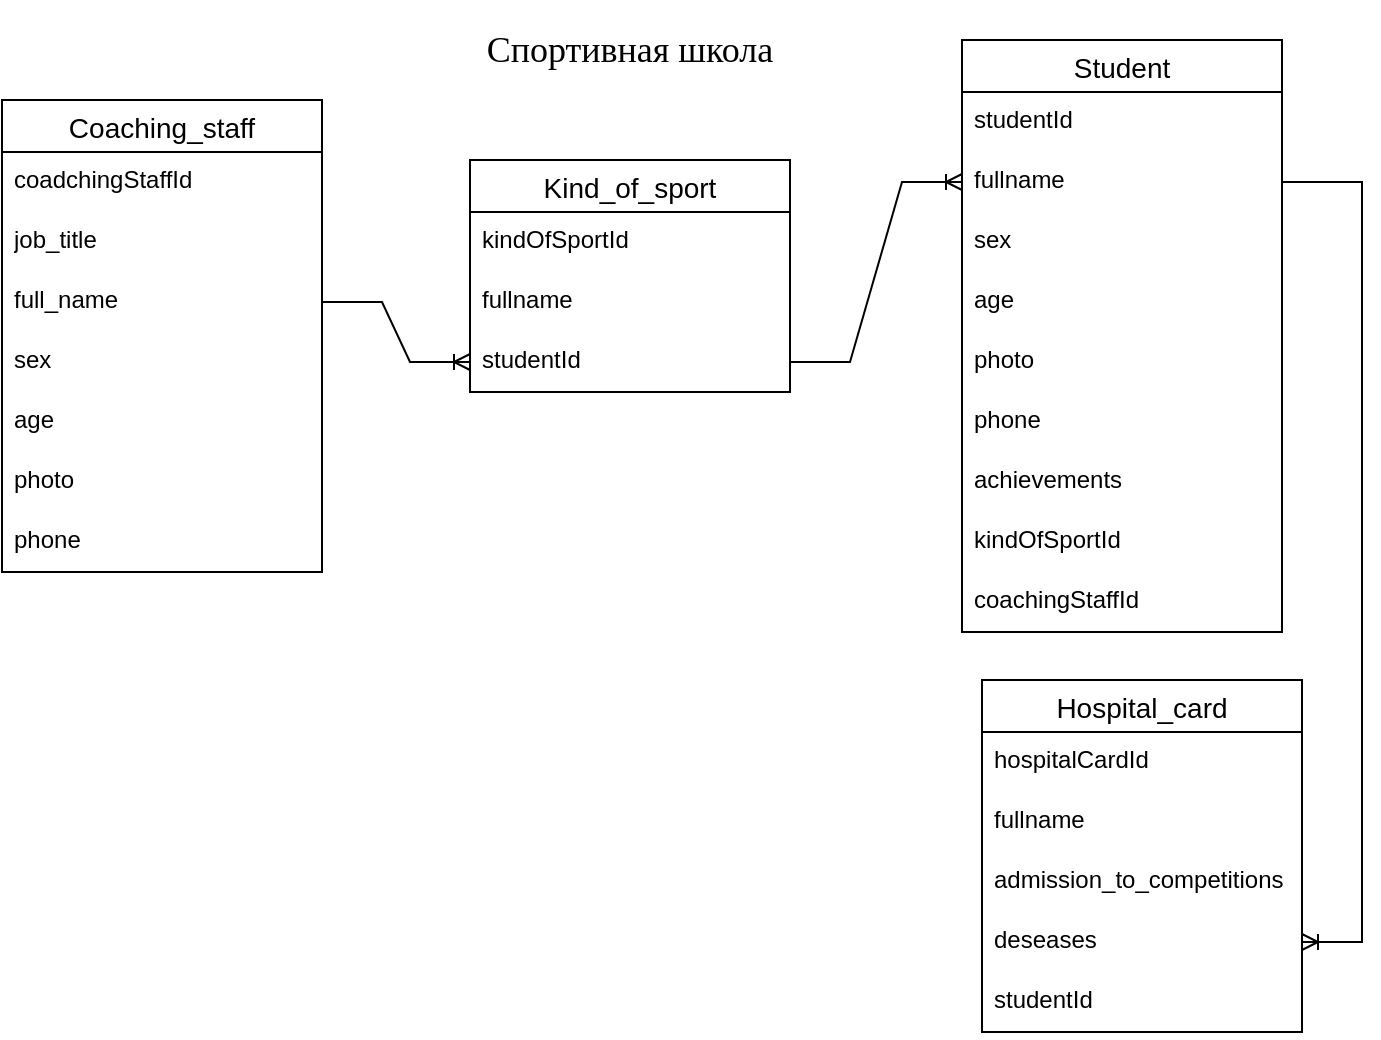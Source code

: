 <mxfile version="24.0.7" type="device">
  <diagram name="Страница — 1" id="RONfPKo2etQ-h2TkjfU2">
    <mxGraphModel dx="1050" dy="522" grid="1" gridSize="10" guides="1" tooltips="1" connect="1" arrows="1" fold="1" page="1" pageScale="1" pageWidth="827" pageHeight="1169" math="0" shadow="0">
      <root>
        <mxCell id="0" />
        <mxCell id="1" parent="0" />
        <mxCell id="uF4FYkdPCsIlWPDV4XDh-1" value="&lt;font face=&quot;Times New Roman&quot; style=&quot;font-size: 18px;&quot;&gt;Спортивная школа&lt;/font&gt;" style="text;html=1;align=center;verticalAlign=middle;whiteSpace=wrap;rounded=0;" parent="1" vertex="1">
          <mxGeometry x="276" width="276" height="50" as="geometry" />
        </mxCell>
        <mxCell id="uF4FYkdPCsIlWPDV4XDh-29" value="Coaching_staff" style="swimlane;fontStyle=0;childLayout=stackLayout;horizontal=1;startSize=26;horizontalStack=0;resizeParent=1;resizeParentMax=0;resizeLast=0;collapsible=1;marginBottom=0;align=center;fontSize=14;" parent="1" vertex="1">
          <mxGeometry x="100" y="50" width="160" height="236" as="geometry" />
        </mxCell>
        <mxCell id="uF4FYkdPCsIlWPDV4XDh-30" value="coadchingStaffId" style="text;strokeColor=none;fillColor=none;spacingLeft=4;spacingRight=4;overflow=hidden;rotatable=0;points=[[0,0.5],[1,0.5]];portConstraint=eastwest;fontSize=12;whiteSpace=wrap;html=1;" parent="uF4FYkdPCsIlWPDV4XDh-29" vertex="1">
          <mxGeometry y="26" width="160" height="30" as="geometry" />
        </mxCell>
        <mxCell id="uF4FYkdPCsIlWPDV4XDh-31" value="job_title" style="text;strokeColor=none;fillColor=none;spacingLeft=4;spacingRight=4;overflow=hidden;rotatable=0;points=[[0,0.5],[1,0.5]];portConstraint=eastwest;fontSize=12;whiteSpace=wrap;html=1;" parent="uF4FYkdPCsIlWPDV4XDh-29" vertex="1">
          <mxGeometry y="56" width="160" height="30" as="geometry" />
        </mxCell>
        <mxCell id="uF4FYkdPCsIlWPDV4XDh-33" value="full_name" style="text;strokeColor=none;fillColor=none;spacingLeft=4;spacingRight=4;overflow=hidden;rotatable=0;points=[[0,0.5],[1,0.5]];portConstraint=eastwest;fontSize=12;whiteSpace=wrap;html=1;" parent="uF4FYkdPCsIlWPDV4XDh-29" vertex="1">
          <mxGeometry y="86" width="160" height="30" as="geometry" />
        </mxCell>
        <mxCell id="uF4FYkdPCsIlWPDV4XDh-54" value="sex" style="text;strokeColor=none;fillColor=none;spacingLeft=4;spacingRight=4;overflow=hidden;rotatable=0;points=[[0,0.5],[1,0.5]];portConstraint=eastwest;fontSize=12;whiteSpace=wrap;html=1;" parent="uF4FYkdPCsIlWPDV4XDh-29" vertex="1">
          <mxGeometry y="116" width="160" height="30" as="geometry" />
        </mxCell>
        <mxCell id="uF4FYkdPCsIlWPDV4XDh-35" value="age" style="text;strokeColor=none;fillColor=none;spacingLeft=4;spacingRight=4;overflow=hidden;rotatable=0;points=[[0,0.5],[1,0.5]];portConstraint=eastwest;fontSize=12;whiteSpace=wrap;html=1;" parent="uF4FYkdPCsIlWPDV4XDh-29" vertex="1">
          <mxGeometry y="146" width="160" height="30" as="geometry" />
        </mxCell>
        <mxCell id="uF4FYkdPCsIlWPDV4XDh-36" value="photo" style="text;strokeColor=none;fillColor=none;spacingLeft=4;spacingRight=4;overflow=hidden;rotatable=0;points=[[0,0.5],[1,0.5]];portConstraint=eastwest;fontSize=12;whiteSpace=wrap;html=1;" parent="uF4FYkdPCsIlWPDV4XDh-29" vertex="1">
          <mxGeometry y="176" width="160" height="30" as="geometry" />
        </mxCell>
        <mxCell id="uF4FYkdPCsIlWPDV4XDh-32" value="phone" style="text;strokeColor=none;fillColor=none;spacingLeft=4;spacingRight=4;overflow=hidden;rotatable=0;points=[[0,0.5],[1,0.5]];portConstraint=eastwest;fontSize=12;whiteSpace=wrap;html=1;" parent="uF4FYkdPCsIlWPDV4XDh-29" vertex="1">
          <mxGeometry y="206" width="160" height="30" as="geometry" />
        </mxCell>
        <mxCell id="uF4FYkdPCsIlWPDV4XDh-37" value="Kind_of_sport" style="swimlane;fontStyle=0;childLayout=stackLayout;horizontal=1;startSize=26;horizontalStack=0;resizeParent=1;resizeParentMax=0;resizeLast=0;collapsible=1;marginBottom=0;align=center;fontSize=14;" parent="1" vertex="1">
          <mxGeometry x="334" y="80" width="160" height="116" as="geometry" />
        </mxCell>
        <mxCell id="uF4FYkdPCsIlWPDV4XDh-38" value="kindOfSportId" style="text;strokeColor=none;fillColor=none;spacingLeft=4;spacingRight=4;overflow=hidden;rotatable=0;points=[[0,0.5],[1,0.5]];portConstraint=eastwest;fontSize=12;whiteSpace=wrap;html=1;" parent="uF4FYkdPCsIlWPDV4XDh-37" vertex="1">
          <mxGeometry y="26" width="160" height="30" as="geometry" />
        </mxCell>
        <mxCell id="pnaibtHeKO6MtqWd1UEo-3" value="fullname" style="text;strokeColor=none;fillColor=none;spacingLeft=4;spacingRight=4;overflow=hidden;rotatable=0;points=[[0,0.5],[1,0.5]];portConstraint=eastwest;fontSize=12;whiteSpace=wrap;html=1;" vertex="1" parent="uF4FYkdPCsIlWPDV4XDh-37">
          <mxGeometry y="56" width="160" height="30" as="geometry" />
        </mxCell>
        <mxCell id="uF4FYkdPCsIlWPDV4XDh-39" value="studentId" style="text;strokeColor=none;fillColor=none;spacingLeft=4;spacingRight=4;overflow=hidden;rotatable=0;points=[[0,0.5],[1,0.5]];portConstraint=eastwest;fontSize=12;whiteSpace=wrap;html=1;" parent="uF4FYkdPCsIlWPDV4XDh-37" vertex="1">
          <mxGeometry y="86" width="160" height="30" as="geometry" />
        </mxCell>
        <mxCell id="uF4FYkdPCsIlWPDV4XDh-45" value="Student" style="swimlane;fontStyle=0;childLayout=stackLayout;horizontal=1;startSize=26;horizontalStack=0;resizeParent=1;resizeParentMax=0;resizeLast=0;collapsible=1;marginBottom=0;align=center;fontSize=14;" parent="1" vertex="1">
          <mxGeometry x="580" y="20" width="160" height="296" as="geometry" />
        </mxCell>
        <mxCell id="uF4FYkdPCsIlWPDV4XDh-46" value="studentId" style="text;strokeColor=none;fillColor=none;spacingLeft=4;spacingRight=4;overflow=hidden;rotatable=0;points=[[0,0.5],[1,0.5]];portConstraint=eastwest;fontSize=12;whiteSpace=wrap;html=1;" parent="uF4FYkdPCsIlWPDV4XDh-45" vertex="1">
          <mxGeometry y="26" width="160" height="30" as="geometry" />
        </mxCell>
        <mxCell id="uF4FYkdPCsIlWPDV4XDh-47" value="fullname" style="text;strokeColor=none;fillColor=none;spacingLeft=4;spacingRight=4;overflow=hidden;rotatable=0;points=[[0,0.5],[1,0.5]];portConstraint=eastwest;fontSize=12;whiteSpace=wrap;html=1;" parent="uF4FYkdPCsIlWPDV4XDh-45" vertex="1">
          <mxGeometry y="56" width="160" height="30" as="geometry" />
        </mxCell>
        <mxCell id="uF4FYkdPCsIlWPDV4XDh-53" value="sex" style="text;strokeColor=none;fillColor=none;spacingLeft=4;spacingRight=4;overflow=hidden;rotatable=0;points=[[0,0.5],[1,0.5]];portConstraint=eastwest;fontSize=12;whiteSpace=wrap;html=1;" parent="uF4FYkdPCsIlWPDV4XDh-45" vertex="1">
          <mxGeometry y="86" width="160" height="30" as="geometry" />
        </mxCell>
        <mxCell id="uF4FYkdPCsIlWPDV4XDh-48" value="age" style="text;strokeColor=none;fillColor=none;spacingLeft=4;spacingRight=4;overflow=hidden;rotatable=0;points=[[0,0.5],[1,0.5]];portConstraint=eastwest;fontSize=12;whiteSpace=wrap;html=1;" parent="uF4FYkdPCsIlWPDV4XDh-45" vertex="1">
          <mxGeometry y="116" width="160" height="30" as="geometry" />
        </mxCell>
        <mxCell id="uF4FYkdPCsIlWPDV4XDh-49" value="photo" style="text;strokeColor=none;fillColor=none;spacingLeft=4;spacingRight=4;overflow=hidden;rotatable=0;points=[[0,0.5],[1,0.5]];portConstraint=eastwest;fontSize=12;whiteSpace=wrap;html=1;" parent="uF4FYkdPCsIlWPDV4XDh-45" vertex="1">
          <mxGeometry y="146" width="160" height="30" as="geometry" />
        </mxCell>
        <mxCell id="uF4FYkdPCsIlWPDV4XDh-52" value="phone" style="text;strokeColor=none;fillColor=none;spacingLeft=4;spacingRight=4;overflow=hidden;rotatable=0;points=[[0,0.5],[1,0.5]];portConstraint=eastwest;fontSize=12;whiteSpace=wrap;html=1;" parent="uF4FYkdPCsIlWPDV4XDh-45" vertex="1">
          <mxGeometry y="176" width="160" height="30" as="geometry" />
        </mxCell>
        <mxCell id="pnaibtHeKO6MtqWd1UEo-4" value="achievements" style="text;strokeColor=none;fillColor=none;spacingLeft=4;spacingRight=4;overflow=hidden;rotatable=0;points=[[0,0.5],[1,0.5]];portConstraint=eastwest;fontSize=12;whiteSpace=wrap;html=1;" vertex="1" parent="uF4FYkdPCsIlWPDV4XDh-45">
          <mxGeometry y="206" width="160" height="30" as="geometry" />
        </mxCell>
        <mxCell id="pnaibtHeKO6MtqWd1UEo-5" value="kindOfSportId" style="text;strokeColor=none;fillColor=none;spacingLeft=4;spacingRight=4;overflow=hidden;rotatable=0;points=[[0,0.5],[1,0.5]];portConstraint=eastwest;fontSize=12;whiteSpace=wrap;html=1;" vertex="1" parent="uF4FYkdPCsIlWPDV4XDh-45">
          <mxGeometry y="236" width="160" height="30" as="geometry" />
        </mxCell>
        <mxCell id="uF4FYkdPCsIlWPDV4XDh-50" value="coachingStaffId" style="text;strokeColor=none;fillColor=none;spacingLeft=4;spacingRight=4;overflow=hidden;rotatable=0;points=[[0,0.5],[1,0.5]];portConstraint=eastwest;fontSize=12;whiteSpace=wrap;html=1;" parent="uF4FYkdPCsIlWPDV4XDh-45" vertex="1">
          <mxGeometry y="266" width="160" height="30" as="geometry" />
        </mxCell>
        <mxCell id="uF4FYkdPCsIlWPDV4XDh-55" value="Hospital_card" style="swimlane;fontStyle=0;childLayout=stackLayout;horizontal=1;startSize=26;horizontalStack=0;resizeParent=1;resizeParentMax=0;resizeLast=0;collapsible=1;marginBottom=0;align=center;fontSize=14;" parent="1" vertex="1">
          <mxGeometry x="590" y="340" width="160" height="176" as="geometry" />
        </mxCell>
        <mxCell id="uF4FYkdPCsIlWPDV4XDh-63" value="hospitalCardId" style="text;strokeColor=none;fillColor=none;spacingLeft=4;spacingRight=4;overflow=hidden;rotatable=0;points=[[0,0.5],[1,0.5]];portConstraint=eastwest;fontSize=12;whiteSpace=wrap;html=1;" parent="uF4FYkdPCsIlWPDV4XDh-55" vertex="1">
          <mxGeometry y="26" width="160" height="30" as="geometry" />
        </mxCell>
        <mxCell id="pnaibtHeKO6MtqWd1UEo-1" value="fullname" style="text;strokeColor=none;fillColor=none;spacingLeft=4;spacingRight=4;overflow=hidden;rotatable=0;points=[[0,0.5],[1,0.5]];portConstraint=eastwest;fontSize=12;whiteSpace=wrap;html=1;" vertex="1" parent="uF4FYkdPCsIlWPDV4XDh-55">
          <mxGeometry y="56" width="160" height="30" as="geometry" />
        </mxCell>
        <mxCell id="uF4FYkdPCsIlWPDV4XDh-56" value="admission_to_competitions" style="text;strokeColor=none;fillColor=none;spacingLeft=4;spacingRight=4;overflow=hidden;rotatable=0;points=[[0,0.5],[1,0.5]];portConstraint=eastwest;fontSize=12;whiteSpace=wrap;html=1;" parent="uF4FYkdPCsIlWPDV4XDh-55" vertex="1">
          <mxGeometry y="86" width="160" height="30" as="geometry" />
        </mxCell>
        <mxCell id="uF4FYkdPCsIlWPDV4XDh-64" value="deseases" style="text;strokeColor=none;fillColor=none;spacingLeft=4;spacingRight=4;overflow=hidden;rotatable=0;points=[[0,0.5],[1,0.5]];portConstraint=eastwest;fontSize=12;whiteSpace=wrap;html=1;" parent="uF4FYkdPCsIlWPDV4XDh-55" vertex="1">
          <mxGeometry y="116" width="160" height="30" as="geometry" />
        </mxCell>
        <mxCell id="pnaibtHeKO6MtqWd1UEo-2" value="studentId" style="text;strokeColor=none;fillColor=none;spacingLeft=4;spacingRight=4;overflow=hidden;rotatable=0;points=[[0,0.5],[1,0.5]];portConstraint=eastwest;fontSize=12;whiteSpace=wrap;html=1;" vertex="1" parent="uF4FYkdPCsIlWPDV4XDh-55">
          <mxGeometry y="146" width="160" height="30" as="geometry" />
        </mxCell>
        <mxCell id="uF4FYkdPCsIlWPDV4XDh-65" value="" style="edgeStyle=entityRelationEdgeStyle;fontSize=12;html=1;endArrow=ERoneToMany;rounded=0;exitX=1;exitY=0.5;exitDx=0;exitDy=0;entryX=0;entryY=0.5;entryDx=0;entryDy=0;" parent="1" source="uF4FYkdPCsIlWPDV4XDh-33" target="uF4FYkdPCsIlWPDV4XDh-39" edge="1">
          <mxGeometry width="100" height="100" relative="1" as="geometry">
            <mxPoint x="210" y="460" as="sourcePoint" />
            <mxPoint x="310" y="360" as="targetPoint" />
          </mxGeometry>
        </mxCell>
        <mxCell id="uF4FYkdPCsIlWPDV4XDh-66" value="" style="edgeStyle=entityRelationEdgeStyle;fontSize=12;html=1;endArrow=ERoneToMany;rounded=0;exitX=1;exitY=0.5;exitDx=0;exitDy=0;entryX=0;entryY=0.5;entryDx=0;entryDy=0;" parent="1" source="uF4FYkdPCsIlWPDV4XDh-39" target="uF4FYkdPCsIlWPDV4XDh-47" edge="1">
          <mxGeometry width="100" height="100" relative="1" as="geometry">
            <mxPoint x="230" y="181" as="sourcePoint" />
            <mxPoint x="340" y="131" as="targetPoint" />
          </mxGeometry>
        </mxCell>
        <mxCell id="uF4FYkdPCsIlWPDV4XDh-72" value="" style="edgeStyle=entityRelationEdgeStyle;fontSize=12;html=1;endArrow=ERoneToMany;rounded=0;exitX=1;exitY=0.5;exitDx=0;exitDy=0;" parent="1" source="uF4FYkdPCsIlWPDV4XDh-47" target="uF4FYkdPCsIlWPDV4XDh-64" edge="1">
          <mxGeometry width="100" height="100" relative="1" as="geometry">
            <mxPoint x="504" y="161" as="sourcePoint" />
            <mxPoint x="600" y="161" as="targetPoint" />
          </mxGeometry>
        </mxCell>
      </root>
    </mxGraphModel>
  </diagram>
</mxfile>
